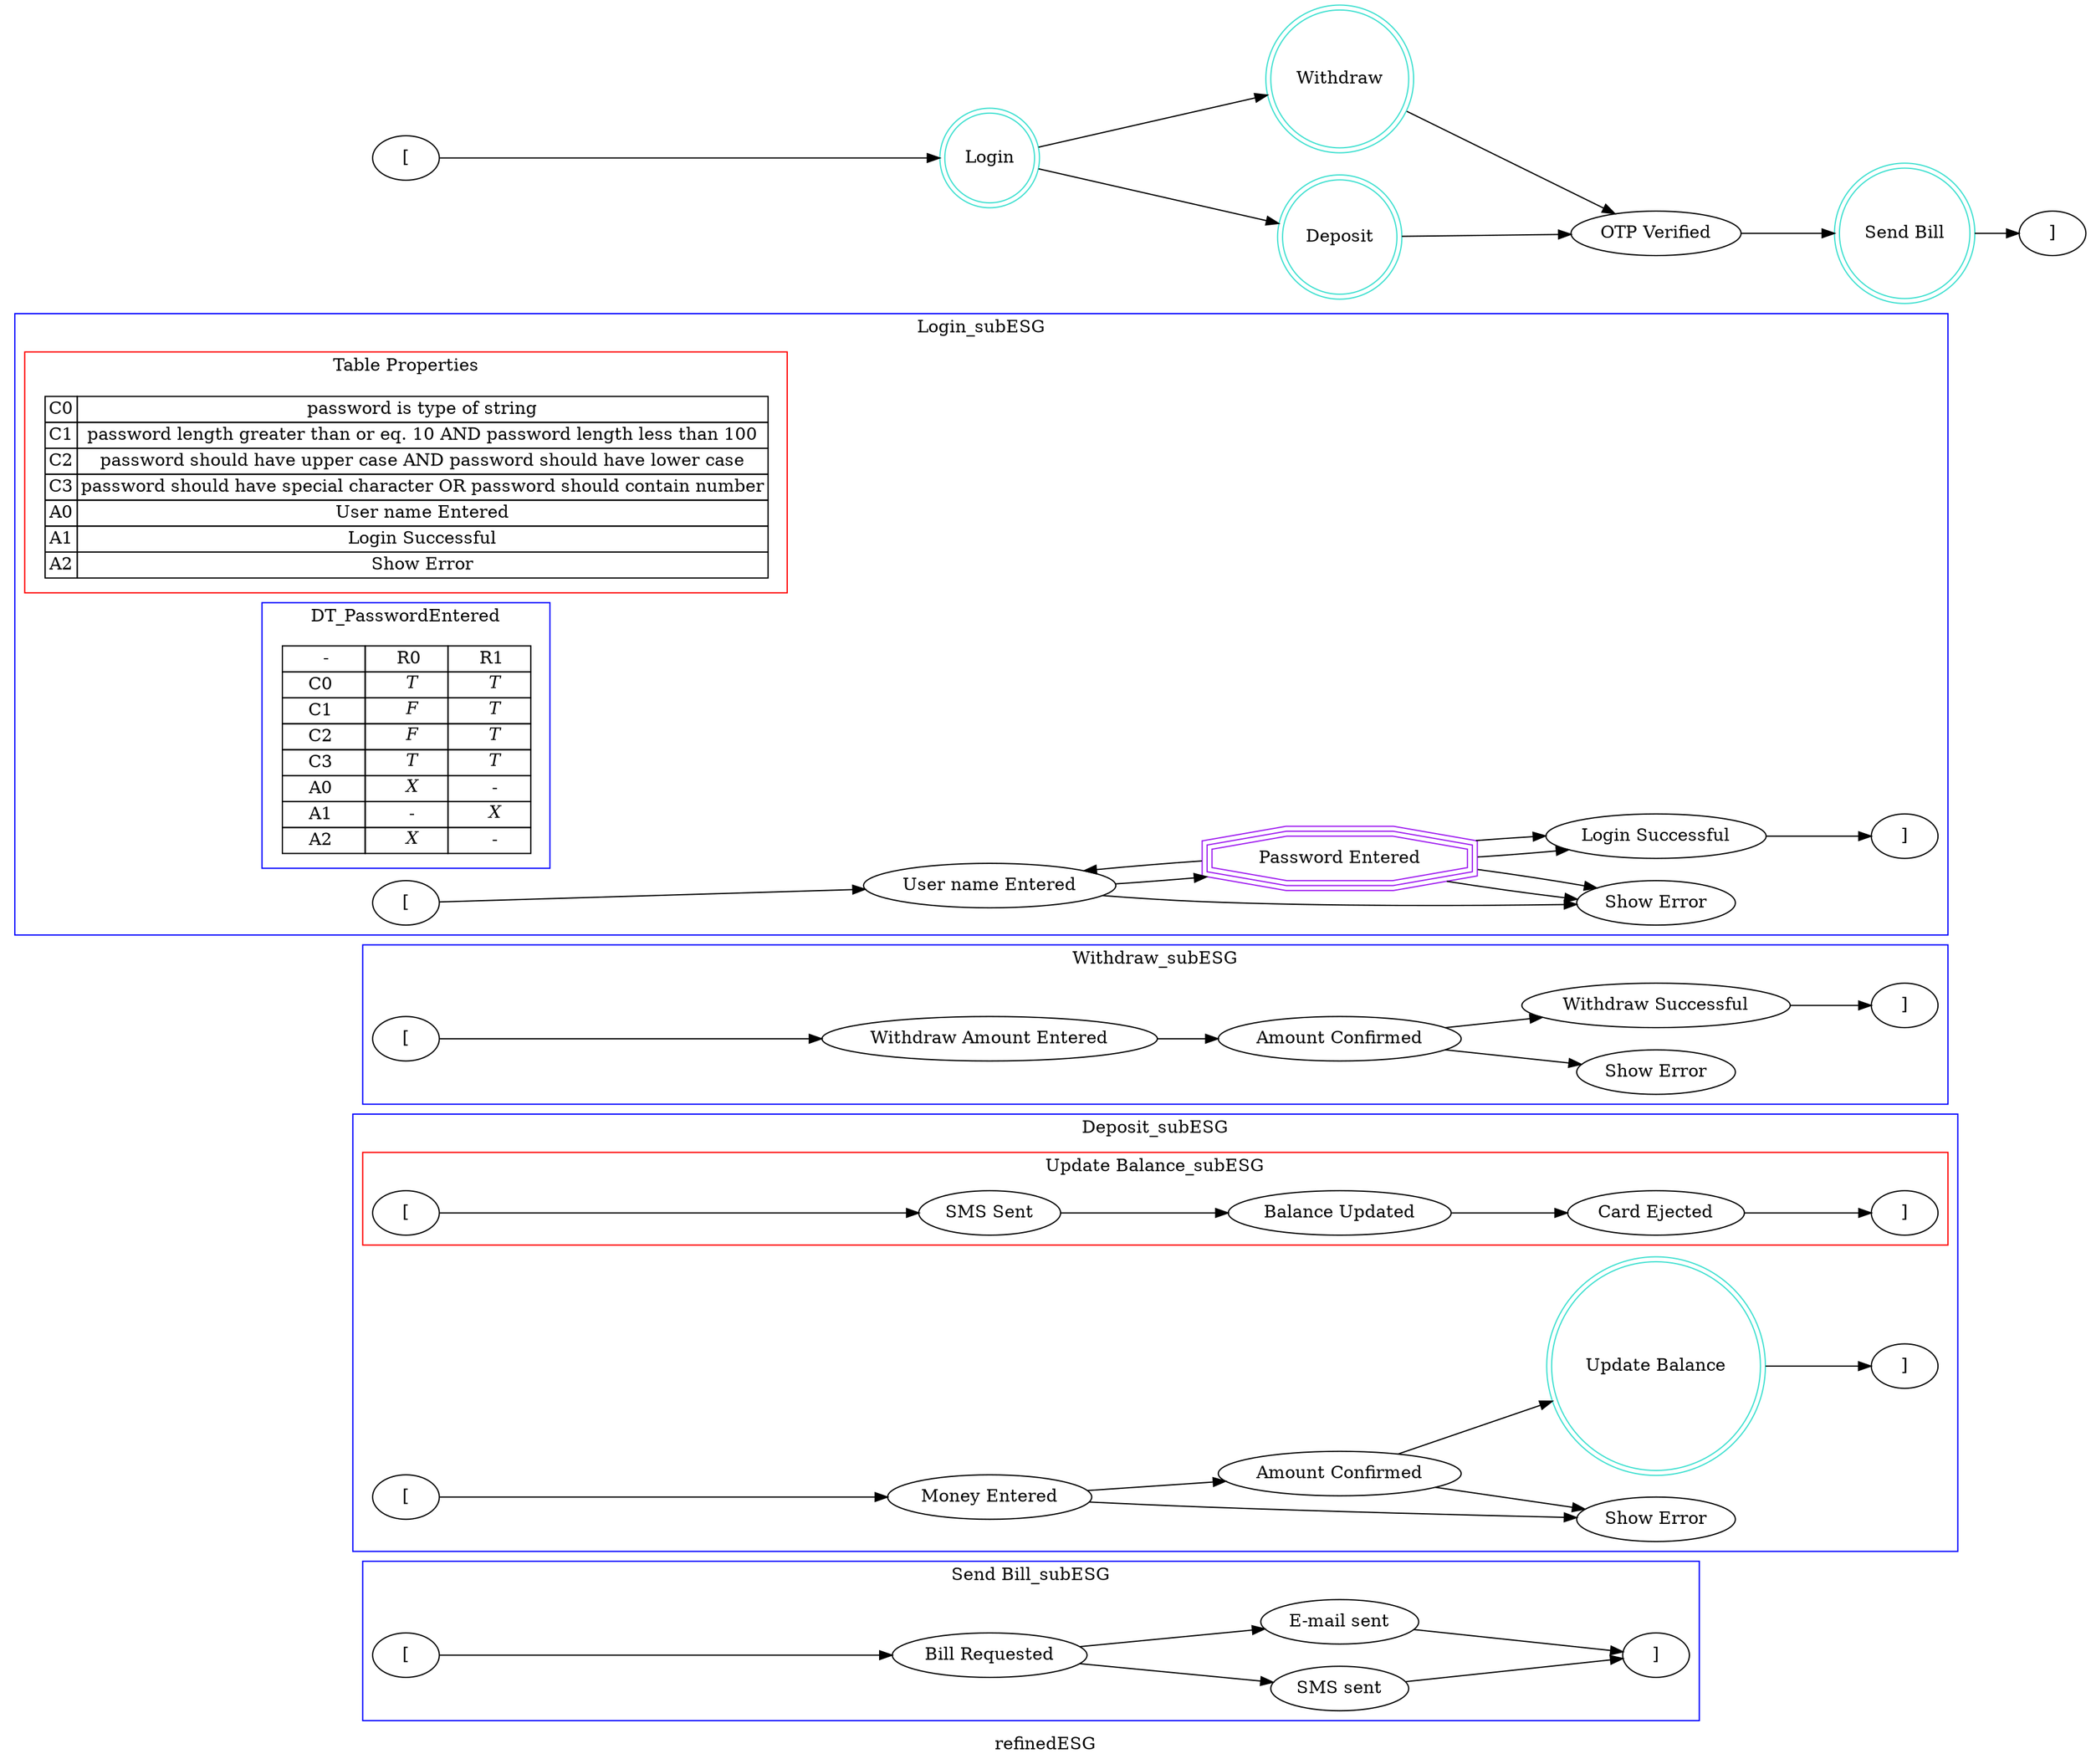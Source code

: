 digraph G {
rankdir = LR
subgraph clusterSendBill_subESG {
label = SendBill_subESG
color = "blue"
label = "Send Bill_subESG";
esg5_vertex0 -> esg5_vertex1[ color = black];
esg5_vertex1 -> esg5_vertex2[ color = black];
esg5_vertex1 -> esg5_vertex3[ color = black];
esg5_vertex2 -> esg5_vertex4[ color = black];
esg5_vertex3 -> esg5_vertex4[ color = black];
esg5_vertex0 [label = "[", shape = ellipse, color=black]
esg5_vertex1 [label = "Bill Requested", shape = ellipse, color=black]
esg5_vertex2 [label = "SMS sent", shape = ellipse, color=black]
esg5_vertex3 [label = "E-mail sent", shape = ellipse, color=black]
esg5_vertex4 [label = "]", shape = ellipse, color=black]
}
subgraph clusterDeposit_subESG {
label = Deposit_subESG
color = "blue"
subgraph clusterUpdateBalance_subESG {
label = UpdateBalance_subESG
color = "red"
label = "Update Balance_subESG";
esg4_vertex0 -> esg4_vertex1[ color = black];
esg4_vertex1 -> esg4_vertex2[ color = black];
esg4_vertex2 -> esg4_vertex3[ color = black];
esg4_vertex3 -> esg4_vertex4[ color = black];
esg4_vertex0 [label = "[", shape = ellipse, color=black]
esg4_vertex1 [label = "SMS Sent", shape = ellipse, color=black]
esg4_vertex2 [label = "Balance Updated", shape = ellipse, color=black]
esg4_vertex3 [label = "Card Ejected", shape = ellipse, color=black]
esg4_vertex4 [label = "]", shape = ellipse, color=black]
}
label = "Deposit_subESG";
esg3_vertex0 -> esg3_vertex1[ color = black];
esg3_vertex1 -> esg3_vertex2[ color = black];
esg3_vertex1 -> esg3_vertex3[ color = black];
esg3_vertex2 -> esg3_vertex3[ color = black];
esg3_vertex2 -> esg3_vertex4[ color = black];
esg3_vertex4 -> esg3_vertex5[ color = black];
esg3_vertex0 [label = "[", shape = ellipse, color=black]
esg3_vertex1 [label = "Money Entered", shape = ellipse, color=black]
esg3_vertex2 [label = "Amount Confirmed", shape = ellipse, color=black]
esg3_vertex3 [label = "Show Error", shape = ellipse, color=black]
esg3_vertex4 [label = "Update Balance", shape = doublecircle, color=turquoise]
esg3_vertex5 [label = "]", shape = ellipse, color=black]
}
subgraph clusterWithdraw_subESG {
label = Withdraw_subESG
color = "blue"
label = "Withdraw_subESG";
esg2_vertex0 -> esg2_vertex1[ color = black];
esg2_vertex1 -> esg2_vertex2[ color = black];
esg2_vertex2 -> esg2_vertex3[ color = black];
esg2_vertex2 -> esg2_vertex4[ color = black];
esg2_vertex4 -> esg2_vertex5[ color = black];
esg2_vertex0 [label = "[", shape = ellipse, color=black]
esg2_vertex1 [label = "Withdraw Amount Entered", shape = ellipse, color=black]
esg2_vertex2 [label = "Amount Confirmed", shape = ellipse, color=black]
esg2_vertex3 [label = "Show Error", shape = ellipse, color=black]
esg2_vertex4 [label = "Withdraw Successful", shape = ellipse, color=black]
esg2_vertex5 [label = "]", shape = ellipse, color=black]
}
subgraph clusterLogin_subESG {
label = Login_subESG
color = "blue"
subgraph cluster2PasswordTable {
label = "Table Properties"
color = "red"
n2[shape=none label=<<table border="0" cellborder="1" cellspacing="0">
<tr>
<td>C0</td>
<td>password is type of string</td>
</tr>
<tr>
<td>C1</td>
<td>password length greater than or eq. 10 AND password length less than 100</td>
</tr>
<tr>
<td>C2</td>
<td>password should have upper case AND password should have lower case</td>
</tr>
<tr>
<td>C3</td>
<td>password should have special character OR password should contain number</td>
</tr>
<tr>
<td>A0</td>
<td>User name Entered</td>
</tr>
<tr>
<td>A1</td>
<td>Login Successful</td>
</tr>
<tr>
<td>A2</td>
<td>Show Error</td>
</tr>
</table>>];
}
subgraph clusterPasswordTable {
label = DT_PasswordEntered
color = "blue"
n1[shape=none label=<<table border="0" cellborder="1" cellspacing="0">
<tr>
<td>      -     </td>
<td>     R0    </td>
<td>     R1    </td>
</tr>
<tr>
<td>    C0     </td>
<td><i>      T    </i></td>
<td><i>      T    </i></td>
</tr>
<tr>
<td>    C1     </td>
<td><i>      F    </i></td>
<td><i>      T    </i></td>
</tr>
<tr>
<td>    C2     </td>
<td><i>      F    </i></td>
<td><i>      T    </i></td>
</tr>
<tr>
<td>    C3     </td>
<td><i>      T    </i></td>
<td><i>      T    </i></td>
</tr>
<tr>
<td>    A0     </td>
<td><i>      X    </i></td>
<td>      -    </td>
</tr>
<tr>
<td>    A1     </td>
<td>      -    </td>
<td><i>      X    </i></td>
</tr>
<tr>
<td>    A2     </td>
<td><i>      X    </i></td>
<td>      -    </td>
</tr>
</table>>];
}
label = "Login_subESG";
esg1_vertex0 -> esg1_vertex1[ color = black];
esg1_vertex1 -> esg1_vertex3[ color = black];
esg1_vertex1 -> esg1_vertex2[ color = black];
esg1_vertex2 -> esg1_vertex3[ color = black];
esg1_vertex2 -> esg1_vertex4[ color = black];
esg1_vertex4 -> esg1_vertex5[ color = black];
esg1_vertex2 -> esg1_vertex1[ color = null];
esg1_vertex2 -> esg1_vertex3[ color = null];
esg1_vertex2 -> esg1_vertex4[ color = null];
esg1_vertex0 [label = "[", shape = ellipse, color=black]
esg1_vertex1 [label = "User name Entered", shape = ellipse, color=black]
esg1_vertex3 [label = "Show Error", shape = ellipse, color=black]
esg1_vertex2 [label = "Password Entered", shape = tripleoctagon, color=purple]
esg1_vertex4 [label = "Login Successful", shape = ellipse, color=black]
esg1_vertex5 [label = "]", shape = ellipse, color=black]
}
label = "refinedESG";
esg0_vertex0 -> esg0_vertex1[ color = black];
esg0_vertex1 -> esg0_vertex2[ color = black];
esg0_vertex1 -> esg0_vertex3[ color = black];
esg0_vertex2 -> esg0_vertex4[ color = black];
esg0_vertex3 -> esg0_vertex4[ color = black];
esg0_vertex4 -> esg0_vertex5[ color = black];
esg0_vertex5 -> esg0_vertex6[ color = black];
esg0_vertex0 [label = "[", shape = ellipse, color=black]
esg0_vertex1 [label = "Login", shape = doublecircle, color=turquoise]
esg0_vertex2 [label = "Withdraw", shape = doublecircle, color=turquoise]
esg0_vertex3 [label = "Deposit", shape = doublecircle, color=turquoise]
esg0_vertex4 [label = "OTP Verified", shape = ellipse, color=black]
esg0_vertex5 [label = "Send Bill", shape = doublecircle, color=turquoise]
esg0_vertex6 [label = "]", shape = ellipse, color=black]
}
